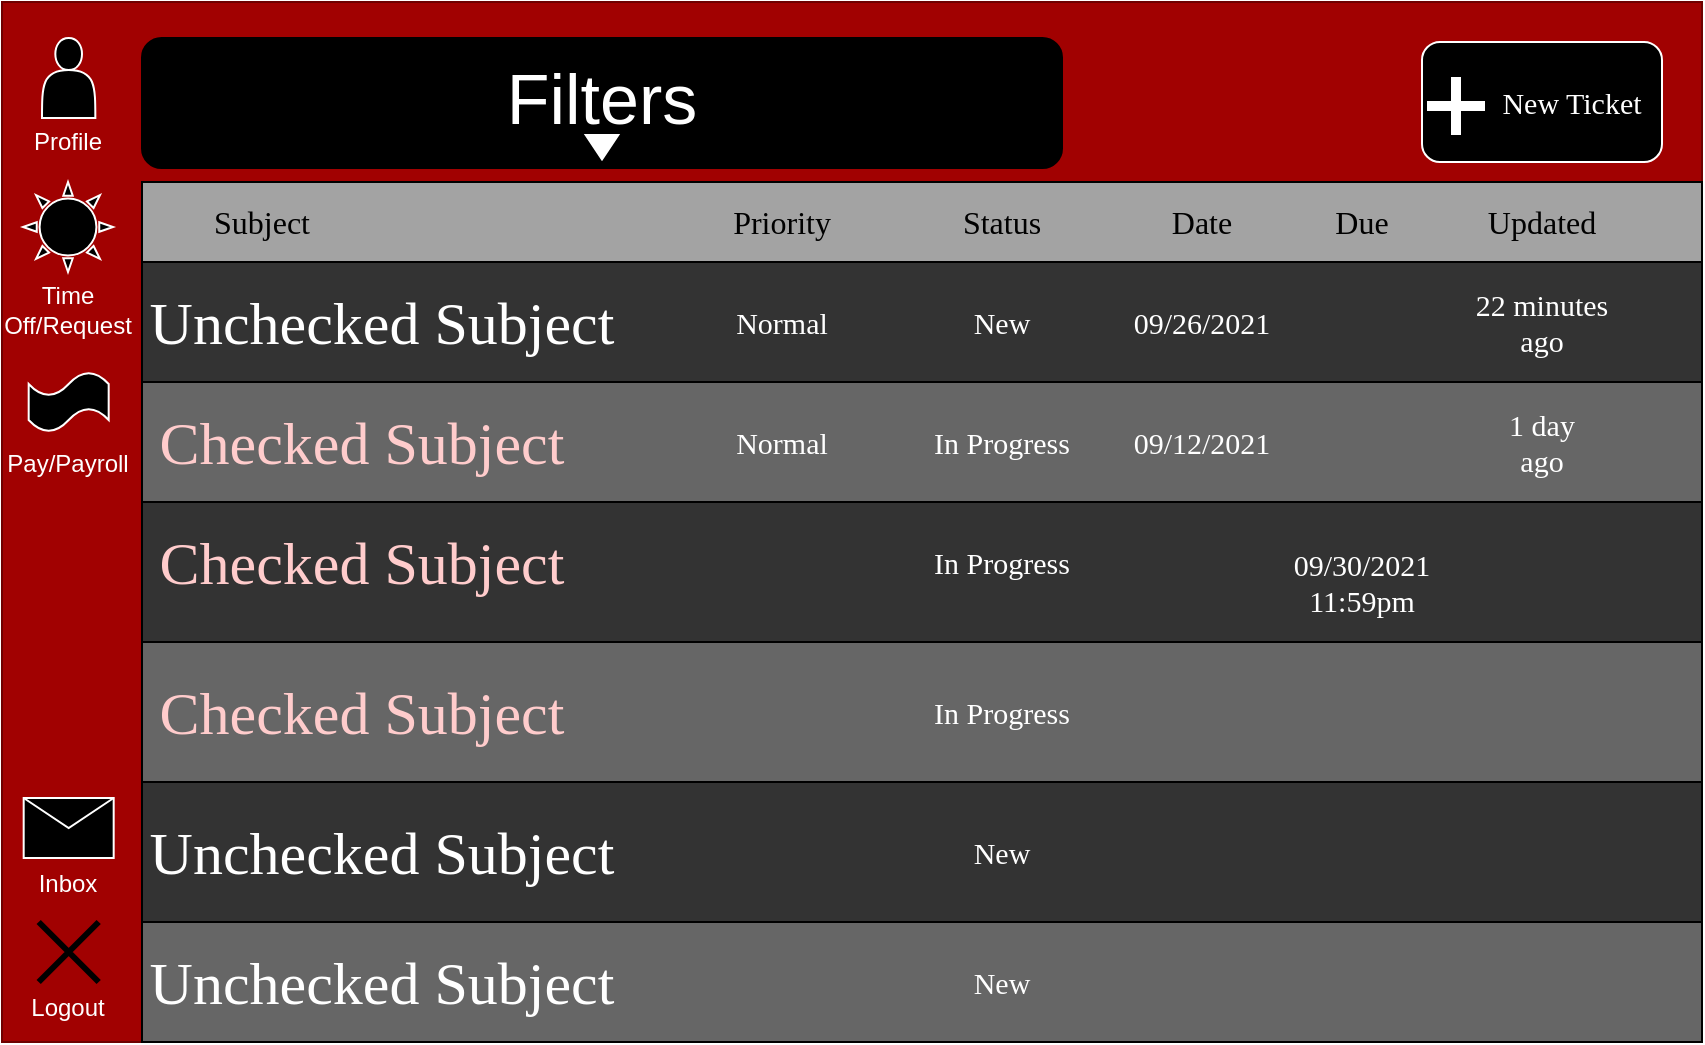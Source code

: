 <mxfile version="15.2.9" type="github">
  <diagram id="hiGkYWmm5E9R4qwjUONw" name="Page-1">
    <mxGraphModel dx="782" dy="507" grid="1" gridSize="10" guides="1" tooltips="1" connect="1" arrows="1" fold="1" page="1" pageScale="1" pageWidth="850" pageHeight="1100" math="0" shadow="0">
      <root>
        <mxCell id="0" />
        <mxCell id="1" parent="0" />
        <mxCell id="d1VfaluYkr6sNcdr90rd-1" value="" style="rounded=0;whiteSpace=wrap;html=1;fillColor=#A10101;strokeColor=#6F0000;fontColor=#ffffff;" parent="1" vertex="1">
          <mxGeometry width="850" height="520" as="geometry" />
        </mxCell>
        <mxCell id="d1VfaluYkr6sNcdr90rd-3" value="" style="rounded=0;whiteSpace=wrap;html=1;fillColor=#000000;" parent="1" vertex="1">
          <mxGeometry x="70" y="90" width="780" height="430" as="geometry" />
        </mxCell>
        <mxCell id="d1VfaluYkr6sNcdr90rd-5" value="" style="rounded=0;whiteSpace=wrap;html=1;fontColor=#FFFFFF;fillColor=#A3A3A3;" parent="1" vertex="1">
          <mxGeometry x="70" y="90" width="780" height="40" as="geometry" />
        </mxCell>
        <mxCell id="d1VfaluYkr6sNcdr90rd-6" value="Subject" style="text;html=1;strokeColor=none;fillColor=none;align=center;verticalAlign=middle;whiteSpace=wrap;rounded=0;fontFamily=Times New Roman;fontColor=#000000;fontSize=16;" parent="1" vertex="1">
          <mxGeometry x="110" y="100" width="40" height="20" as="geometry" />
        </mxCell>
        <mxCell id="d1VfaluYkr6sNcdr90rd-7" value="Priority" style="text;html=1;strokeColor=none;fillColor=none;align=center;verticalAlign=middle;whiteSpace=wrap;rounded=0;fontFamily=Times New Roman;fontSize=16;fontColor=#000000;" parent="1" vertex="1">
          <mxGeometry x="370" y="100" width="40" height="20" as="geometry" />
        </mxCell>
        <mxCell id="d1VfaluYkr6sNcdr90rd-8" value="Status" style="text;html=1;strokeColor=none;fillColor=none;align=center;verticalAlign=middle;whiteSpace=wrap;rounded=0;fontFamily=Times New Roman;fontSize=16;fontColor=#000000;" parent="1" vertex="1">
          <mxGeometry x="480" y="100" width="40" height="20" as="geometry" />
        </mxCell>
        <mxCell id="d1VfaluYkr6sNcdr90rd-10" value="Date" style="text;html=1;strokeColor=none;fillColor=none;align=center;verticalAlign=middle;whiteSpace=wrap;rounded=0;fontFamily=Times New Roman;fontSize=16;fontColor=#000000;" parent="1" vertex="1">
          <mxGeometry x="580" y="100" width="40" height="20" as="geometry" />
        </mxCell>
        <mxCell id="d1VfaluYkr6sNcdr90rd-11" value="Due" style="text;html=1;strokeColor=none;fillColor=none;align=center;verticalAlign=middle;whiteSpace=wrap;rounded=0;fontFamily=Times New Roman;fontSize=16;fontColor=#000000;" parent="1" vertex="1">
          <mxGeometry x="660" y="100" width="40" height="20" as="geometry" />
        </mxCell>
        <mxCell id="d1VfaluYkr6sNcdr90rd-12" value="Updated" style="text;html=1;strokeColor=none;fillColor=none;align=center;verticalAlign=middle;whiteSpace=wrap;rounded=0;fontFamily=Times New Roman;fontSize=16;fontColor=#000000;" parent="1" vertex="1">
          <mxGeometry x="750" y="100" width="40" height="20" as="geometry" />
        </mxCell>
        <mxCell id="d1VfaluYkr6sNcdr90rd-21" value="" style="rounded=0;whiteSpace=wrap;html=1;fontFamily=Times New Roman;fontSize=30;fontColor=#FFFFFF;fillColor=#333333;" parent="1" vertex="1">
          <mxGeometry x="70" y="130" width="780" height="60" as="geometry" />
        </mxCell>
        <mxCell id="d1VfaluYkr6sNcdr90rd-19" value="Unchecked Subject" style="text;html=1;strokeColor=none;fillColor=none;align=center;verticalAlign=middle;whiteSpace=wrap;rounded=0;fontFamily=Times New Roman;fontSize=30;fontColor=#FFFFFF;" parent="1" vertex="1">
          <mxGeometry x="60" y="150" width="260" height="20" as="geometry" />
        </mxCell>
        <mxCell id="d1VfaluYkr6sNcdr90rd-22" value="Normal" style="text;html=1;strokeColor=none;fillColor=none;align=center;verticalAlign=middle;whiteSpace=wrap;rounded=0;fontFamily=Times New Roman;fontSize=15;fontColor=#FFFFFF;" parent="1" vertex="1">
          <mxGeometry x="370" y="150" width="40" height="20" as="geometry" />
        </mxCell>
        <mxCell id="d1VfaluYkr6sNcdr90rd-24" value="New" style="text;html=1;strokeColor=none;fillColor=none;align=center;verticalAlign=middle;whiteSpace=wrap;rounded=0;fontFamily=Times New Roman;fontSize=15;fontColor=#FFFFFF;" parent="1" vertex="1">
          <mxGeometry x="480" y="150" width="40" height="20" as="geometry" />
        </mxCell>
        <mxCell id="d1VfaluYkr6sNcdr90rd-25" value="09/26/2021" style="text;html=1;strokeColor=none;fillColor=none;align=center;verticalAlign=middle;whiteSpace=wrap;rounded=0;fontFamily=Times New Roman;fontSize=15;fontColor=#FFFFFF;" parent="1" vertex="1">
          <mxGeometry x="580" y="150" width="40" height="20" as="geometry" />
        </mxCell>
        <mxCell id="d1VfaluYkr6sNcdr90rd-26" value="22 minutes ago" style="text;html=1;strokeColor=none;fillColor=none;align=center;verticalAlign=middle;whiteSpace=wrap;rounded=0;fontFamily=Times New Roman;fontSize=15;fontColor=#FFFFFF;" parent="1" vertex="1">
          <mxGeometry x="735" y="150" width="70" height="20" as="geometry" />
        </mxCell>
        <mxCell id="d1VfaluYkr6sNcdr90rd-27" value="" style="rounded=0;whiteSpace=wrap;html=1;fontFamily=Times New Roman;fontSize=30;fontColor=#FFFFFF;fillColor=#666666;" parent="1" vertex="1">
          <mxGeometry x="70" y="190" width="780" height="60" as="geometry" />
        </mxCell>
        <mxCell id="d1VfaluYkr6sNcdr90rd-28" value="Checked Subject" style="text;html=1;strokeColor=none;fillColor=none;align=center;verticalAlign=middle;whiteSpace=wrap;rounded=0;fontFamily=Times New Roman;fontSize=30;fontColor=#FFCCCC;" parent="1" vertex="1">
          <mxGeometry x="60" y="210" width="240" height="20" as="geometry" />
        </mxCell>
        <mxCell id="d1VfaluYkr6sNcdr90rd-29" value="Normal" style="text;html=1;strokeColor=none;fillColor=none;align=center;verticalAlign=middle;whiteSpace=wrap;rounded=0;fontFamily=Times New Roman;fontSize=15;fontColor=#FFFFFF;" parent="1" vertex="1">
          <mxGeometry x="370" y="210" width="40" height="20" as="geometry" />
        </mxCell>
        <mxCell id="d1VfaluYkr6sNcdr90rd-30" value="In Progress" style="text;html=1;strokeColor=none;fillColor=none;align=center;verticalAlign=middle;whiteSpace=wrap;rounded=0;fontFamily=Times New Roman;fontSize=15;fontColor=#FFFFFF;" parent="1" vertex="1">
          <mxGeometry x="465" y="210" width="70" height="20" as="geometry" />
        </mxCell>
        <mxCell id="d1VfaluYkr6sNcdr90rd-31" value="09/12/2021" style="text;html=1;strokeColor=none;fillColor=none;align=center;verticalAlign=middle;whiteSpace=wrap;rounded=0;fontFamily=Times New Roman;fontSize=15;fontColor=#FFFFFF;" parent="1" vertex="1">
          <mxGeometry x="580" y="210" width="40" height="20" as="geometry" />
        </mxCell>
        <mxCell id="d1VfaluYkr6sNcdr90rd-32" value="1 day ago" style="text;html=1;strokeColor=none;fillColor=none;align=center;verticalAlign=middle;whiteSpace=wrap;rounded=0;fontFamily=Times New Roman;fontSize=15;fontColor=#FFFFFF;" parent="1" vertex="1">
          <mxGeometry x="750" y="210" width="40" height="20" as="geometry" />
        </mxCell>
        <mxCell id="d1VfaluYkr6sNcdr90rd-33" value="" style="rounded=0;whiteSpace=wrap;html=1;fontFamily=Times New Roman;fontSize=30;fontColor=#FFFFFF;fillColor=#333333;" parent="1" vertex="1">
          <mxGeometry x="70" y="250" width="780" height="80" as="geometry" />
        </mxCell>
        <mxCell id="d1VfaluYkr6sNcdr90rd-34" value="" style="rounded=0;whiteSpace=wrap;html=1;fontFamily=Times New Roman;fontSize=30;fontColor=#FFFFFF;fillColor=#666666;" parent="1" vertex="1">
          <mxGeometry x="70" y="320" width="780" height="70" as="geometry" />
        </mxCell>
        <mxCell id="d1VfaluYkr6sNcdr90rd-35" value="" style="rounded=0;whiteSpace=wrap;html=1;fontFamily=Times New Roman;fontSize=30;fontColor=#FFFFFF;fillColor=#333333;" parent="1" vertex="1">
          <mxGeometry x="70" y="390" width="780" height="70" as="geometry" />
        </mxCell>
        <mxCell id="d1VfaluYkr6sNcdr90rd-36" value="" style="rounded=0;whiteSpace=wrap;html=1;fontFamily=Times New Roman;fontSize=30;fontColor=#FFFFFF;fillColor=#666666;" parent="1" vertex="1">
          <mxGeometry x="70" y="460" width="780" height="60" as="geometry" />
        </mxCell>
        <mxCell id="d1VfaluYkr6sNcdr90rd-37" value="Checked Subject" style="text;html=1;strokeColor=none;fillColor=none;align=center;verticalAlign=middle;whiteSpace=wrap;rounded=0;fontFamily=Times New Roman;fontSize=30;fontColor=#FFCCCC;" parent="1" vertex="1">
          <mxGeometry x="60" y="270" width="240" height="20" as="geometry" />
        </mxCell>
        <mxCell id="d1VfaluYkr6sNcdr90rd-38" value="Checked Subject" style="text;html=1;strokeColor=none;fillColor=none;align=center;verticalAlign=middle;whiteSpace=wrap;rounded=0;fontFamily=Times New Roman;fontSize=30;fontColor=#FFCCCC;" parent="1" vertex="1">
          <mxGeometry x="60" y="345" width="240" height="20" as="geometry" />
        </mxCell>
        <mxCell id="d1VfaluYkr6sNcdr90rd-39" value="Unchecked Subject" style="text;html=1;strokeColor=none;fillColor=none;align=center;verticalAlign=middle;whiteSpace=wrap;rounded=0;fontFamily=Times New Roman;fontSize=30;fontColor=#FFFFFF;" parent="1" vertex="1">
          <mxGeometry x="60" y="415" width="260" height="20" as="geometry" />
        </mxCell>
        <mxCell id="d1VfaluYkr6sNcdr90rd-40" value="Unchecked Subject" style="text;html=1;strokeColor=none;fillColor=none;align=center;verticalAlign=middle;whiteSpace=wrap;rounded=0;fontFamily=Times New Roman;fontSize=30;fontColor=#FFFFFF;" parent="1" vertex="1">
          <mxGeometry x="60" y="480" width="260" height="20" as="geometry" />
        </mxCell>
        <mxCell id="d1VfaluYkr6sNcdr90rd-41" value="In Progress" style="text;html=1;strokeColor=none;fillColor=none;align=center;verticalAlign=middle;whiteSpace=wrap;rounded=0;fontFamily=Times New Roman;fontSize=15;fontColor=#FFFFFF;" parent="1" vertex="1">
          <mxGeometry x="465" y="270" width="70" height="20" as="geometry" />
        </mxCell>
        <mxCell id="d1VfaluYkr6sNcdr90rd-42" value="In Progress" style="text;html=1;strokeColor=none;fillColor=none;align=center;verticalAlign=middle;whiteSpace=wrap;rounded=0;fontFamily=Times New Roman;fontSize=15;fontColor=#FFFFFF;" parent="1" vertex="1">
          <mxGeometry x="465" y="345" width="70" height="20" as="geometry" />
        </mxCell>
        <mxCell id="d1VfaluYkr6sNcdr90rd-43" value="New" style="text;html=1;strokeColor=none;fillColor=none;align=center;verticalAlign=middle;whiteSpace=wrap;rounded=0;fontFamily=Times New Roman;fontSize=15;fontColor=#FFFFFF;" parent="1" vertex="1">
          <mxGeometry x="480" y="415" width="40" height="20" as="geometry" />
        </mxCell>
        <mxCell id="d1VfaluYkr6sNcdr90rd-44" value="New" style="text;html=1;strokeColor=none;fillColor=none;align=center;verticalAlign=middle;whiteSpace=wrap;rounded=0;fontFamily=Times New Roman;fontSize=15;fontColor=#FFFFFF;" parent="1" vertex="1">
          <mxGeometry x="480" y="480" width="40" height="20" as="geometry" />
        </mxCell>
        <mxCell id="d1VfaluYkr6sNcdr90rd-45" value="09/30/2021&lt;br&gt;11:59pm" style="text;html=1;strokeColor=none;fillColor=none;align=center;verticalAlign=middle;whiteSpace=wrap;rounded=0;fontFamily=Times New Roman;fontSize=15;fontColor=#FFFFFF;" parent="1" vertex="1">
          <mxGeometry x="660" y="280" width="40" height="20" as="geometry" />
        </mxCell>
        <mxCell id="d1VfaluYkr6sNcdr90rd-46" value="" style="rounded=1;whiteSpace=wrap;html=1;fontFamily=Times New Roman;fontSize=15;fontColor=#FFFFFF;fillColor=#000000;strokeColor=#FFFFFF;" parent="1" vertex="1">
          <mxGeometry x="710" y="20" width="120" height="60" as="geometry" />
        </mxCell>
        <mxCell id="d1VfaluYkr6sNcdr90rd-47" value="New Ticket" style="text;html=1;strokeColor=none;fillColor=none;align=center;verticalAlign=middle;whiteSpace=wrap;rounded=0;fontFamily=Times New Roman;fontSize=15;fontColor=#FFFFFF;" parent="1" vertex="1">
          <mxGeometry x="740" y="40" width="90" height="20" as="geometry" />
        </mxCell>
        <mxCell id="d1VfaluYkr6sNcdr90rd-48" value="" style="shape=cross;whiteSpace=wrap;html=1;fontFamily=Times New Roman;fontSize=15;" parent="1" vertex="1">
          <mxGeometry x="712" y="37" width="30" height="30" as="geometry" />
        </mxCell>
        <mxCell id="Gpdd7vFYhtv06f4nwaT5-1" value="" style="shape=actor;whiteSpace=wrap;html=1;fillColor=#000000;strokeColor=#FFFFFF;" vertex="1" parent="1">
          <mxGeometry x="20" y="18" width="26.67" height="40" as="geometry" />
        </mxCell>
        <mxCell id="Gpdd7vFYhtv06f4nwaT5-2" value="Profile" style="text;html=1;strokeColor=none;fillColor=none;align=center;verticalAlign=middle;whiteSpace=wrap;rounded=0;fontColor=#FFFFFF;" vertex="1" parent="1">
          <mxGeometry x="13.34" y="60" width="40" height="20" as="geometry" />
        </mxCell>
        <mxCell id="Gpdd7vFYhtv06f4nwaT5-3" value="" style="shape=umlDestroy;whiteSpace=wrap;html=1;strokeWidth=3;fontColor=#FFFFFF;fillColor=#000000;strokeColor=#000000;" vertex="1" parent="1">
          <mxGeometry x="18.34" y="460" width="30" height="30" as="geometry" />
        </mxCell>
        <mxCell id="Gpdd7vFYhtv06f4nwaT5-4" value="Logout" style="text;html=1;strokeColor=none;fillColor=none;align=center;verticalAlign=middle;whiteSpace=wrap;rounded=0;fontColor=#FFFFFF;" vertex="1" parent="1">
          <mxGeometry x="13" y="493" width="40" height="20" as="geometry" />
        </mxCell>
        <mxCell id="Gpdd7vFYhtv06f4nwaT5-5" value="" style="verticalLabelPosition=bottom;verticalAlign=top;html=1;shape=mxgraph.basic.sun;fontColor=#FFFFFF;fillColor=#000000;strokeColor=#FFFFFF;" vertex="1" parent="1">
          <mxGeometry x="10.5" y="90" width="45" height="45" as="geometry" />
        </mxCell>
        <mxCell id="Gpdd7vFYhtv06f4nwaT5-6" value="Time Off/Request" style="text;html=1;strokeColor=none;fillColor=none;align=center;verticalAlign=middle;whiteSpace=wrap;rounded=0;fontColor=#FFFFFF;" vertex="1" parent="1">
          <mxGeometry x="13" y="134" width="40" height="40" as="geometry" />
        </mxCell>
        <mxCell id="Gpdd7vFYhtv06f4nwaT5-7" value="" style="shape=tape;whiteSpace=wrap;html=1;fontColor=#FFFFFF;fillColor=#000000;strokeColor=#FFFFFF;" vertex="1" parent="1">
          <mxGeometry x="13.34" y="185" width="40" height="30" as="geometry" />
        </mxCell>
        <mxCell id="Gpdd7vFYhtv06f4nwaT5-8" value="Pay/Payroll" style="text;html=1;strokeColor=none;fillColor=none;align=center;verticalAlign=middle;whiteSpace=wrap;rounded=0;fontColor=#FFFFFF;" vertex="1" parent="1">
          <mxGeometry x="13.34" y="216" width="40" height="30" as="geometry" />
        </mxCell>
        <mxCell id="Gpdd7vFYhtv06f4nwaT5-9" value="" style="shape=message;html=1;whiteSpace=wrap;html=1;outlineConnect=0;fontColor=#FFFFFF;fillColor=#000000;strokeColor=#FFFFFF;" vertex="1" parent="1">
          <mxGeometry x="10.84" y="398" width="45" height="30" as="geometry" />
        </mxCell>
        <mxCell id="Gpdd7vFYhtv06f4nwaT5-10" value="Inbox" style="text;html=1;strokeColor=none;fillColor=none;align=center;verticalAlign=middle;whiteSpace=wrap;rounded=0;fontColor=#FFFFFF;" vertex="1" parent="1">
          <mxGeometry x="13" y="431" width="40" height="20" as="geometry" />
        </mxCell>
        <mxCell id="Gpdd7vFYhtv06f4nwaT5-11" value="" style="rounded=1;whiteSpace=wrap;html=1;fontColor=#FFFFFF;strokeColor=#000000;fillColor=#000000;" vertex="1" parent="1">
          <mxGeometry x="70" y="18" width="460" height="65" as="geometry" />
        </mxCell>
        <mxCell id="Gpdd7vFYhtv06f4nwaT5-12" value="Filters" style="text;html=1;strokeColor=none;fillColor=none;align=center;verticalAlign=middle;whiteSpace=wrap;rounded=0;fontColor=#FFFFFF;fontSize=35;" vertex="1" parent="1">
          <mxGeometry x="115" y="38" width="370" height="20" as="geometry" />
        </mxCell>
        <mxCell id="Gpdd7vFYhtv06f4nwaT5-13" value="" style="triangle;whiteSpace=wrap;html=1;fontSize=35;fontColor=#FFFFFF;strokeColor=#000000;fillColor=#FFFFFF;rotation=90;" vertex="1" parent="1">
          <mxGeometry x="292.5" y="63" width="15" height="20" as="geometry" />
        </mxCell>
      </root>
    </mxGraphModel>
  </diagram>
</mxfile>
